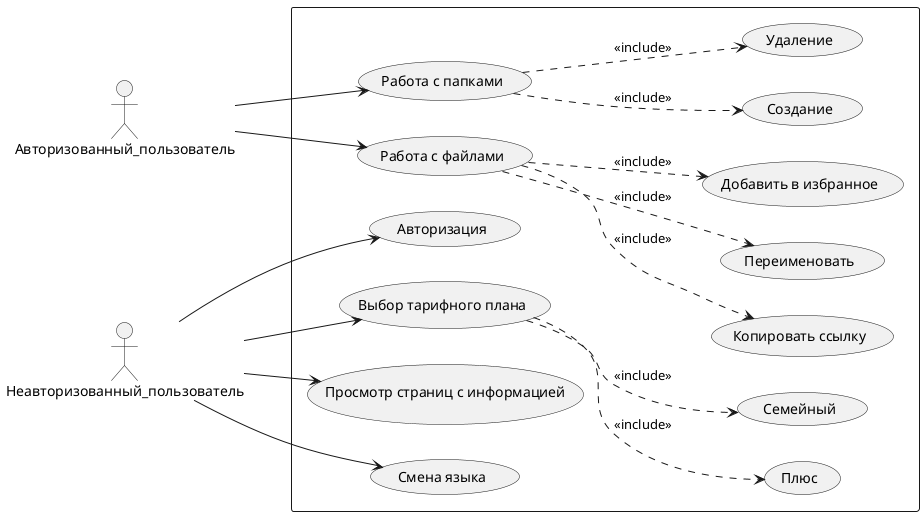 @startuml
left to right direction
skinparam packageStyle rectangle
actor Авторизованный_пользователь
actor Неавторизованный_пользователь
rectangle {

'Авторизованный пользователь

    Авторизованный_пользователь --> (Работа с папками)
    (Работа с папками) ..> (Создание) : <<include>>
    (Работа с папками) ..> (Удаление) : <<include>>

    Авторизованный_пользователь --> (Работа с файлами)
    (Работа с файлами) ..> (Копировать ссылку) : <<include>>
    (Работа с файлами) ..> (Переименовать) : <<include>>
    (Работа с файлами) ..> (Добавить в избранное) : <<include>>


'Неавторизованный пользователь

    Неавторизованный_пользователь --> (Авторизация)

    Неавторизованный_пользователь --> (Выбор тарифного плана)
    (Выбор тарифного плана) ..> (Плюс) : <<include>>
    (Выбор тарифного плана) ..> (Семейный) : <<include>>

    Неавторизованный_пользователь --> (Просмотр страниц с информацией)

    Неавторизованный_пользователь --> (Смена языка)

}
@enduml